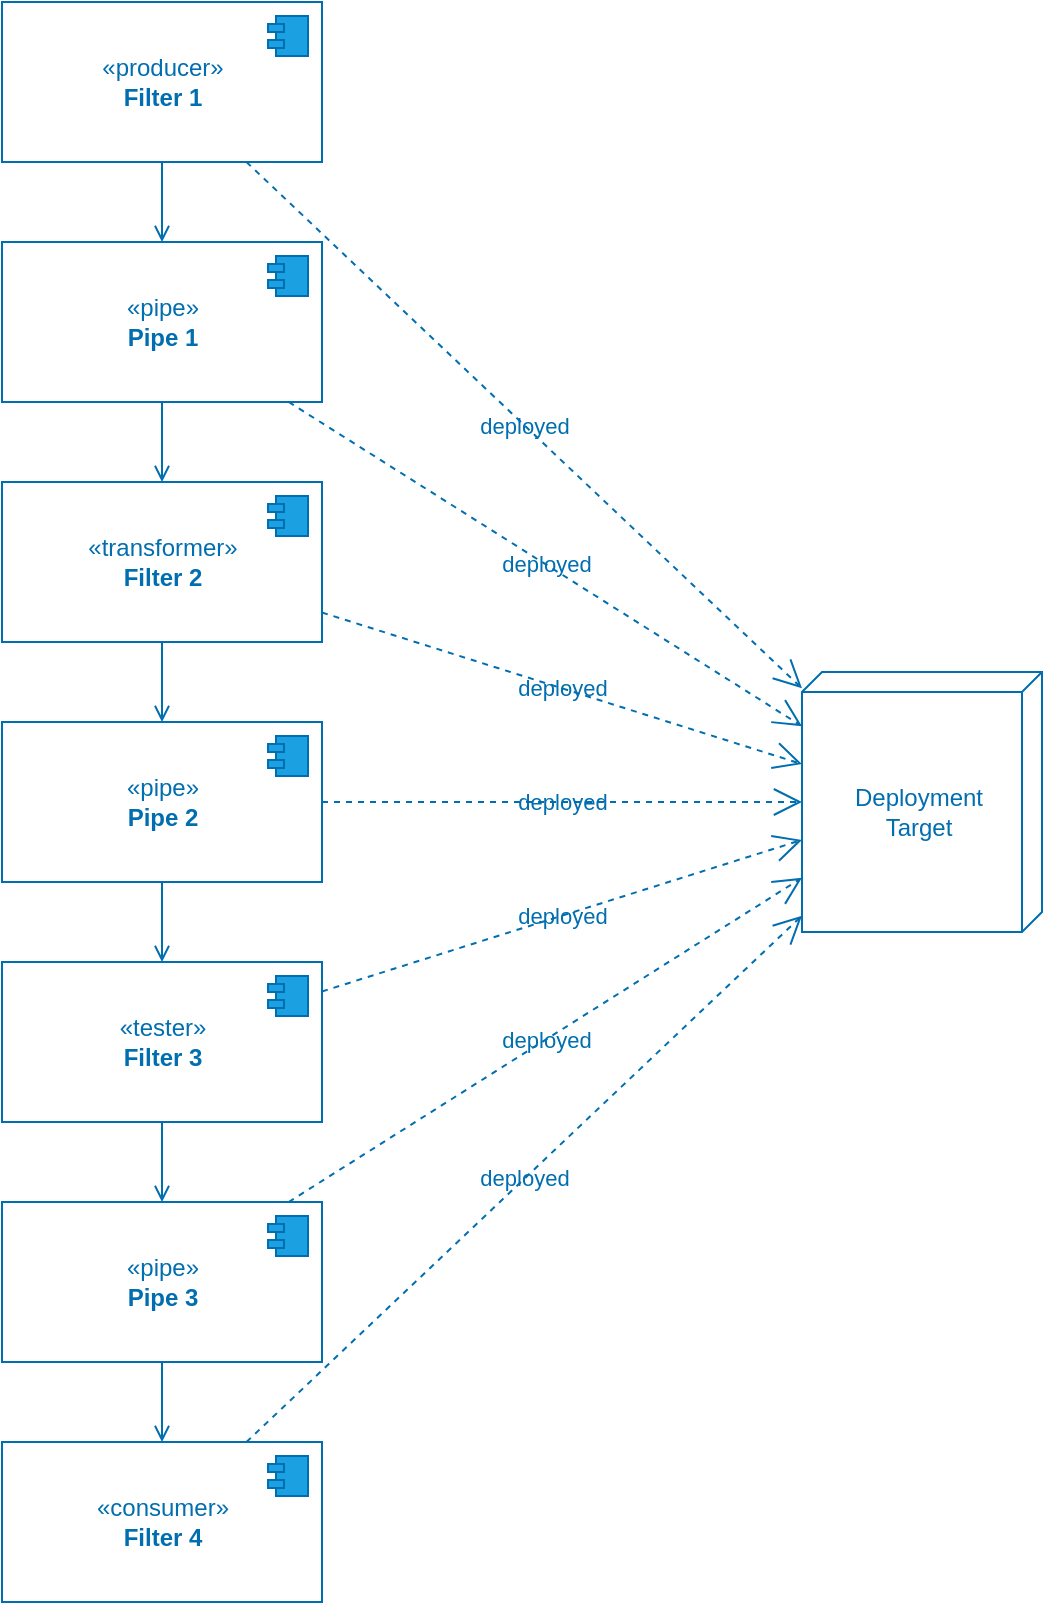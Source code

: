 <mxfile>
    <diagram id="1rftnht3yMh0IZzJSGRs" name="Page-1">
        <mxGraphModel dx="1164" dy="996" grid="1" gridSize="10" guides="1" tooltips="1" connect="1" arrows="1" fold="1" page="1" pageScale="1" pageWidth="850" pageHeight="1100" math="0" shadow="0">
            <root>
                <mxCell id="0"/>
                <mxCell id="1" parent="0"/>
                <mxCell id="8" style="edgeStyle=none;html=1;endArrow=open;endFill=0;fillColor=#1ba1e2;strokeColor=#006EAF;fontColor=#006EAF;" edge="1" parent="1" source="2" target="6">
                    <mxGeometry relative="1" as="geometry"/>
                </mxCell>
                <mxCell id="2" value="«producer»&lt;br&gt;&lt;b&gt;Filter 1&lt;/b&gt;" style="html=1;dropTarget=0;fillColor=none;fontColor=#006EAF;strokeColor=#006EAF;" vertex="1" parent="1">
                    <mxGeometry x="40" y="80" width="160" height="80" as="geometry"/>
                </mxCell>
                <mxCell id="3" value="" style="shape=module;jettyWidth=8;jettyHeight=4;fillColor=#1ba1e2;fontColor=#006EAF;strokeColor=#006EAF;" vertex="1" parent="2">
                    <mxGeometry x="1" width="20" height="20" relative="1" as="geometry">
                        <mxPoint x="-27" y="7" as="offset"/>
                    </mxGeometry>
                </mxCell>
                <mxCell id="4" value="Deployment&lt;br&gt;Target" style="verticalAlign=middle;align=center;shape=cube;size=10;direction=south;fontStyle=0;html=1;boundedLbl=1;spacingLeft=5;fontColor=#006EAF;fillColor=none;strokeColor=#006EAF;" vertex="1" parent="1">
                    <mxGeometry x="440" y="415" width="120" height="130" as="geometry"/>
                </mxCell>
                <mxCell id="21" style="edgeStyle=none;html=1;endArrow=open;endFill=0;fillColor=#1ba1e2;strokeColor=#006EAF;fontColor=#006EAF;" edge="1" parent="1" source="6" target="9">
                    <mxGeometry relative="1" as="geometry"/>
                </mxCell>
                <mxCell id="6" value="«pipe»&lt;br&gt;&lt;b&gt;Pipe 1&lt;/b&gt;" style="html=1;dropTarget=0;fillColor=none;fontColor=#006EAF;strokeColor=#006EAF;" vertex="1" parent="1">
                    <mxGeometry x="40" y="200" width="160" height="80" as="geometry"/>
                </mxCell>
                <mxCell id="7" value="" style="shape=module;jettyWidth=8;jettyHeight=4;fillColor=#1ba1e2;fontColor=#006EAF;strokeColor=#006EAF;" vertex="1" parent="6">
                    <mxGeometry x="1" width="20" height="20" relative="1" as="geometry">
                        <mxPoint x="-27" y="7" as="offset"/>
                    </mxGeometry>
                </mxCell>
                <mxCell id="22" style="edgeStyle=none;html=1;exitX=0.5;exitY=1;exitDx=0;exitDy=0;entryX=0.5;entryY=0;entryDx=0;entryDy=0;endArrow=open;endFill=0;fillColor=#1ba1e2;strokeColor=#006EAF;fontColor=#006EAF;" edge="1" parent="1" source="9" target="11">
                    <mxGeometry relative="1" as="geometry"/>
                </mxCell>
                <mxCell id="9" value="«transformer»&lt;br&gt;&lt;b&gt;Filter 2&lt;/b&gt;" style="html=1;dropTarget=0;fillColor=none;fontColor=#006EAF;strokeColor=#006EAF;" vertex="1" parent="1">
                    <mxGeometry x="40" y="320" width="160" height="80" as="geometry"/>
                </mxCell>
                <mxCell id="10" value="" style="shape=module;jettyWidth=8;jettyHeight=4;fillColor=#1ba1e2;fontColor=#006EAF;strokeColor=#006EAF;" vertex="1" parent="9">
                    <mxGeometry x="1" width="20" height="20" relative="1" as="geometry">
                        <mxPoint x="-27" y="7" as="offset"/>
                    </mxGeometry>
                </mxCell>
                <mxCell id="23" style="edgeStyle=none;html=1;exitX=0.5;exitY=1;exitDx=0;exitDy=0;endArrow=open;endFill=0;fontColor=#006EAF;fillColor=#1ba1e2;strokeColor=#006EAF;" edge="1" parent="1" source="11" target="13">
                    <mxGeometry relative="1" as="geometry"/>
                </mxCell>
                <mxCell id="11" value="«pipe»&lt;br&gt;&lt;b&gt;Pipe 2&lt;/b&gt;" style="html=1;dropTarget=0;fillColor=none;fontColor=#006EAF;strokeColor=#006EAF;" vertex="1" parent="1">
                    <mxGeometry x="40" y="440" width="160" height="80" as="geometry"/>
                </mxCell>
                <mxCell id="12" value="" style="shape=module;jettyWidth=8;jettyHeight=4;fillColor=#1ba1e2;fontColor=#006EAF;strokeColor=#006EAF;" vertex="1" parent="11">
                    <mxGeometry x="1" width="20" height="20" relative="1" as="geometry">
                        <mxPoint x="-27" y="7" as="offset"/>
                    </mxGeometry>
                </mxCell>
                <mxCell id="24" style="edgeStyle=none;html=1;exitX=0.5;exitY=1;exitDx=0;exitDy=0;endArrow=open;endFill=0;fillColor=#1ba1e2;strokeColor=#006EAF;fontColor=#006EAF;" edge="1" parent="1" source="13" target="15">
                    <mxGeometry relative="1" as="geometry"/>
                </mxCell>
                <mxCell id="13" value="«tester»&lt;br&gt;&lt;b&gt;Filter 3&lt;/b&gt;" style="html=1;dropTarget=0;fillColor=none;fontColor=#006EAF;strokeColor=#006EAF;" vertex="1" parent="1">
                    <mxGeometry x="40" y="560" width="160" height="80" as="geometry"/>
                </mxCell>
                <mxCell id="14" value="" style="shape=module;jettyWidth=8;jettyHeight=4;fillColor=#1ba1e2;fontColor=#006EAF;strokeColor=#006EAF;" vertex="1" parent="13">
                    <mxGeometry x="1" width="20" height="20" relative="1" as="geometry">
                        <mxPoint x="-27" y="7" as="offset"/>
                    </mxGeometry>
                </mxCell>
                <mxCell id="25" style="edgeStyle=none;html=1;exitX=0.5;exitY=1;exitDx=0;exitDy=0;endArrow=open;endFill=0;fillColor=#1ba1e2;strokeColor=#006EAF;fontColor=#006EAF;" edge="1" parent="1" source="15" target="17">
                    <mxGeometry relative="1" as="geometry"/>
                </mxCell>
                <mxCell id="15" value="«pipe»&lt;br&gt;&lt;b&gt;Pipe 3&lt;/b&gt;" style="html=1;dropTarget=0;fillColor=none;fontColor=#006EAF;strokeColor=#006EAF;" vertex="1" parent="1">
                    <mxGeometry x="40" y="680" width="160" height="80" as="geometry"/>
                </mxCell>
                <mxCell id="16" value="" style="shape=module;jettyWidth=8;jettyHeight=4;fillColor=#1ba1e2;fontColor=#006EAF;strokeColor=#006EAF;" vertex="1" parent="15">
                    <mxGeometry x="1" width="20" height="20" relative="1" as="geometry">
                        <mxPoint x="-27" y="7" as="offset"/>
                    </mxGeometry>
                </mxCell>
                <mxCell id="17" value="«consumer»&lt;br&gt;&lt;b&gt;Filter 4&lt;/b&gt;" style="html=1;dropTarget=0;fillColor=none;fontColor=#006EAF;strokeColor=#006EAF;" vertex="1" parent="1">
                    <mxGeometry x="40" y="800" width="160" height="80" as="geometry"/>
                </mxCell>
                <mxCell id="18" value="" style="shape=module;jettyWidth=8;jettyHeight=4;fillColor=#1ba1e2;fontColor=#006EAF;strokeColor=#006EAF;" vertex="1" parent="17">
                    <mxGeometry x="1" width="20" height="20" relative="1" as="geometry">
                        <mxPoint x="-27" y="7" as="offset"/>
                    </mxGeometry>
                </mxCell>
                <mxCell id="26" value="deployed" style="endArrow=open;endSize=12;dashed=1;html=1;fillColor=#1ba1e2;strokeColor=#006EAF;fontColor=#006EAF;labelBackgroundColor=none;" edge="1" parent="1" source="2" target="4">
                    <mxGeometry width="160" relative="1" as="geometry">
                        <mxPoint x="260" y="190" as="sourcePoint"/>
                        <mxPoint x="420" y="190" as="targetPoint"/>
                    </mxGeometry>
                </mxCell>
                <mxCell id="27" value="deployed" style="endArrow=open;endSize=12;dashed=1;html=1;fillColor=#1ba1e2;strokeColor=#006EAF;fontColor=#006EAF;labelBackgroundColor=none;" edge="1" parent="1" source="6" target="4">
                    <mxGeometry width="160" relative="1" as="geometry">
                        <mxPoint x="182.857" y="170" as="sourcePoint"/>
                        <mxPoint x="435" y="360.811" as="targetPoint"/>
                    </mxGeometry>
                </mxCell>
                <mxCell id="28" value="deployed" style="endArrow=open;endSize=12;dashed=1;html=1;fillColor=#1ba1e2;strokeColor=#006EAF;fontColor=#006EAF;labelBackgroundColor=none;" edge="1" parent="1" source="9" target="4">
                    <mxGeometry width="160" relative="1" as="geometry">
                        <mxPoint x="210" y="280.526" as="sourcePoint"/>
                        <mxPoint x="450" y="372.105" as="targetPoint"/>
                    </mxGeometry>
                </mxCell>
                <mxCell id="29" value="deployed" style="endArrow=open;endSize=12;dashed=1;html=1;fillColor=#1ba1e2;strokeColor=#006EAF;fontColor=#006EAF;labelBackgroundColor=none;" edge="1" parent="1" source="11" target="4">
                    <mxGeometry width="160" relative="1" as="geometry">
                        <mxPoint x="210" y="375.263" as="sourcePoint"/>
                        <mxPoint x="450" y="391.053" as="targetPoint"/>
                    </mxGeometry>
                </mxCell>
                <mxCell id="30" value="deployed" style="endArrow=open;endSize=12;dashed=1;html=1;fillColor=#1ba1e2;strokeColor=#006EAF;fontColor=#006EAF;labelBackgroundColor=none;" edge="1" parent="1" source="13" target="4">
                    <mxGeometry width="160" relative="1" as="geometry">
                        <mxPoint x="210" y="470" as="sourcePoint"/>
                        <mxPoint x="450" y="410" as="targetPoint"/>
                    </mxGeometry>
                </mxCell>
                <mxCell id="31" value="deployed" style="endArrow=open;endSize=12;dashed=1;html=1;fillColor=#1ba1e2;strokeColor=#006EAF;fontColor=#006EAF;labelBackgroundColor=none;" edge="1" parent="1" source="15" target="4">
                    <mxGeometry width="160" relative="1" as="geometry">
                        <mxPoint x="200.698" y="570" as="sourcePoint"/>
                        <mxPoint x="450" y="428.947" as="targetPoint"/>
                    </mxGeometry>
                </mxCell>
                <mxCell id="32" value="deployed" style="endArrow=open;endSize=12;dashed=1;html=1;fillColor=#1ba1e2;strokeColor=#006EAF;fontColor=#006EAF;labelBackgroundColor=none;" edge="1" parent="1" source="17" target="4">
                    <mxGeometry width="160" relative="1" as="geometry">
                        <mxPoint x="175.373" y="690" as="sourcePoint"/>
                        <mxPoint x="450" y="447.895" as="targetPoint"/>
                    </mxGeometry>
                </mxCell>
            </root>
        </mxGraphModel>
    </diagram>
</mxfile>
